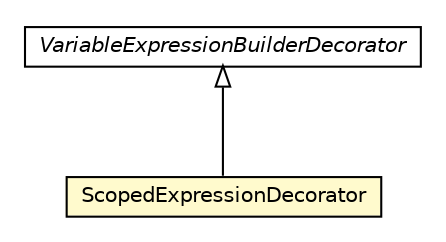 #!/usr/local/bin/dot
#
# Class diagram 
# Generated by UMLGraph version 5.1 (http://www.umlgraph.org/)
#

digraph G {
	edge [fontname="Helvetica",fontsize=10,labelfontname="Helvetica",labelfontsize=10];
	node [fontname="Helvetica",fontsize=10,shape=plaintext];
	nodesep=0.25;
	ranksep=0.5;
	// org.androidtransfuse.gen.variableDecorator.ScopedExpressionDecorator
	c66475 [label=<<table title="org.androidtransfuse.gen.variableDecorator.ScopedExpressionDecorator" border="0" cellborder="1" cellspacing="0" cellpadding="2" port="p" bgcolor="lemonChiffon" href="./ScopedExpressionDecorator.html">
		<tr><td><table border="0" cellspacing="0" cellpadding="1">
<tr><td align="center" balign="center"> ScopedExpressionDecorator </td></tr>
		</table></td></tr>
		</table>>, fontname="Helvetica", fontcolor="black", fontsize=10.0];
	// org.androidtransfuse.gen.variableDecorator.VariableExpressionBuilderDecorator
	c66479 [label=<<table title="org.androidtransfuse.gen.variableDecorator.VariableExpressionBuilderDecorator" border="0" cellborder="1" cellspacing="0" cellpadding="2" port="p" href="./VariableExpressionBuilderDecorator.html">
		<tr><td><table border="0" cellspacing="0" cellpadding="1">
<tr><td align="center" balign="center"><font face="Helvetica-Oblique"> VariableExpressionBuilderDecorator </font></td></tr>
		</table></td></tr>
		</table>>, fontname="Helvetica", fontcolor="black", fontsize=10.0];
	//org.androidtransfuse.gen.variableDecorator.ScopedExpressionDecorator extends org.androidtransfuse.gen.variableDecorator.VariableExpressionBuilderDecorator
	c66479:p -> c66475:p [dir=back,arrowtail=empty];
}

